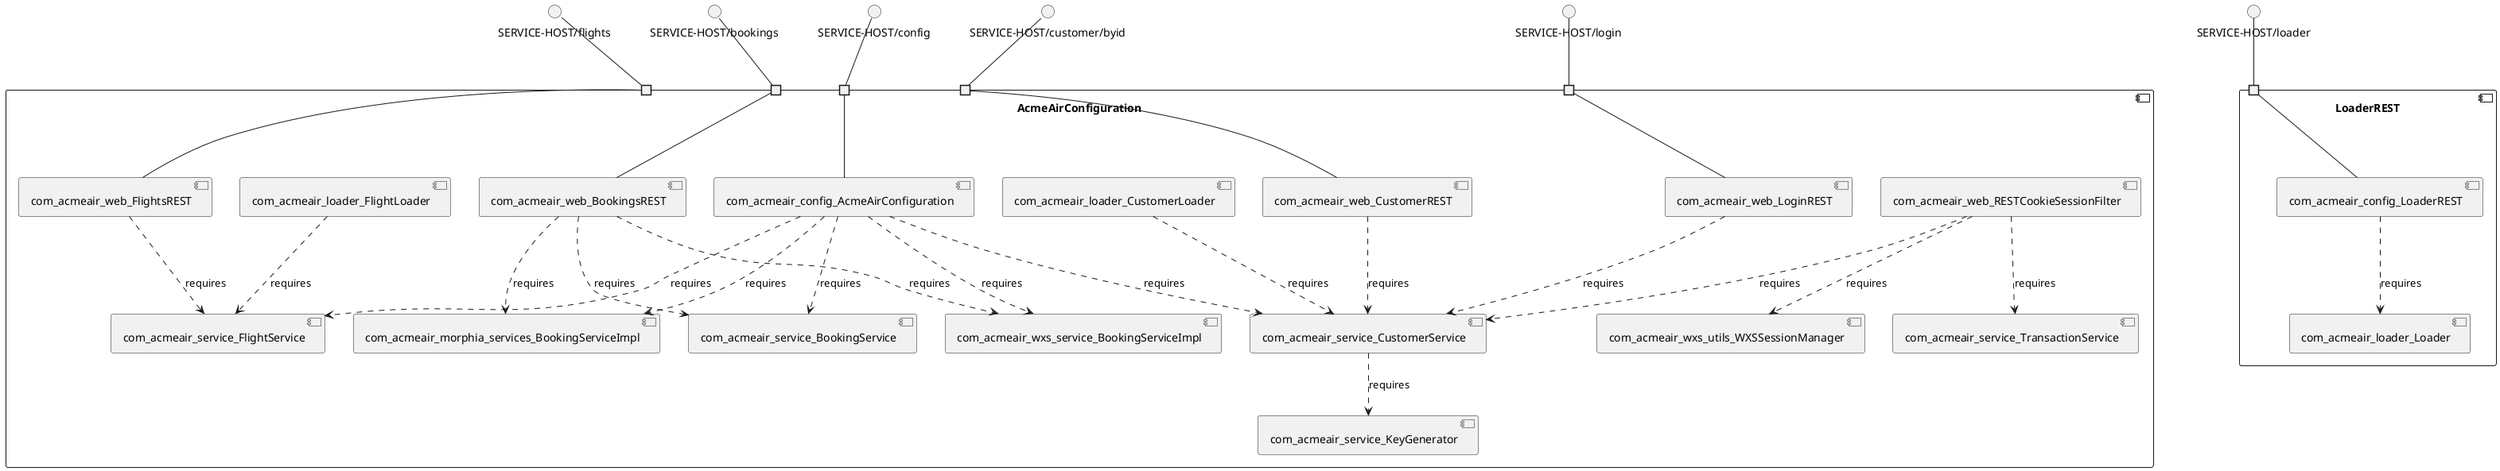 @startuml
skinparam fixCircleLabelOverlapping true
component "AcmeAirConfiguration\n\n\n\n\n\n" {
[com_acmeair_web_RESTCookieSessionFilter]
[com_acmeair_morphia_services_BookingServiceImpl]
[com_acmeair_service_TransactionService]
[com_acmeair_web_CustomerREST]
[com_acmeair_web_LoginREST]
[com_acmeair_loader_CustomerLoader]
[com_acmeair_service_BookingService]
[com_acmeair_service_CustomerService]
[com_acmeair_web_FlightsREST]
[com_acmeair_config_AcmeAirConfiguration]
[com_acmeair_service_KeyGenerator]
[com_acmeair_wxs_service_BookingServiceImpl]
[com_acmeair_loader_FlightLoader]
[com_acmeair_service_FlightService]
[com_acmeair_web_BookingsREST]
[com_acmeair_wxs_utils_WXSSessionManager]
portin " " as AcmeAirConfiguration.requires.SERVICE_HOST_config
portin " " as AcmeAirConfiguration.requires.SERVICE_HOST_flights
portin " " as AcmeAirConfiguration.requires.SERVICE_HOST_customer_byid
portin " " as AcmeAirConfiguration.requires.SERVICE_HOST_bookings
portin " " as AcmeAirConfiguration.requires.SERVICE_HOST_login
[com_acmeair_web_RESTCookieSessionFilter]..>[com_acmeair_service_TransactionService] : requires
[com_acmeair_web_RESTCookieSessionFilter]..>[com_acmeair_wxs_utils_WXSSessionManager] : requires
[com_acmeair_web_FlightsREST]..>[com_acmeair_service_FlightService] : requires
[com_acmeair_config_AcmeAirConfiguration]..>[com_acmeair_service_FlightService] : requires
[com_acmeair_loader_FlightLoader]..>[com_acmeair_service_FlightService] : requires
[com_acmeair_service_CustomerService]..>[com_acmeair_service_KeyGenerator] : requires
[com_acmeair_config_AcmeAirConfiguration]..>[com_acmeair_morphia_services_BookingServiceImpl] : requires
[com_acmeair_config_AcmeAirConfiguration]..>[com_acmeair_service_BookingService] : requires
[com_acmeair_config_AcmeAirConfiguration]..>[com_acmeair_wxs_service_BookingServiceImpl] : requires
[com_acmeair_web_BookingsREST]..>[com_acmeair_morphia_services_BookingServiceImpl] : requires
[com_acmeair_web_BookingsREST]..>[com_acmeair_service_BookingService] : requires
[com_acmeair_web_BookingsREST]..>[com_acmeair_wxs_service_BookingServiceImpl] : requires
[com_acmeair_web_RESTCookieSessionFilter]..>[com_acmeair_service_CustomerService] : requires
[com_acmeair_web_CustomerREST]..>[com_acmeair_service_CustomerService] : requires
[com_acmeair_web_LoginREST]..>[com_acmeair_service_CustomerService] : requires
[com_acmeair_loader_CustomerLoader]..>[com_acmeair_service_CustomerService] : requires
[com_acmeair_config_AcmeAirConfiguration]..>[com_acmeair_service_CustomerService] : requires
"AcmeAirConfiguration.requires.SERVICE_HOST_customer_byid"--[com_acmeair_web_CustomerREST]
"AcmeAirConfiguration.requires.SERVICE_HOST_login"--[com_acmeair_web_LoginREST]
"AcmeAirConfiguration.requires.SERVICE_HOST_bookings"--[com_acmeair_web_BookingsREST]
"AcmeAirConfiguration.requires.SERVICE_HOST_flights"--[com_acmeair_web_FlightsREST]
"AcmeAirConfiguration.requires.SERVICE_HOST_config"--[com_acmeair_config_AcmeAirConfiguration]
}
interface "SERVICE-HOST/customer/byid" as interface.SERVICE_HOST_customer_byid
interface.SERVICE_HOST_customer_byid--"AcmeAirConfiguration.requires.SERVICE_HOST_customer_byid"
interface "SERVICE-HOST/login" as interface.SERVICE_HOST_login
interface.SERVICE_HOST_login--"AcmeAirConfiguration.requires.SERVICE_HOST_login"
interface "SERVICE-HOST/bookings" as interface.SERVICE_HOST_bookings
interface.SERVICE_HOST_bookings--"AcmeAirConfiguration.requires.SERVICE_HOST_bookings"
interface "SERVICE-HOST/flights" as interface.SERVICE_HOST_flights
interface.SERVICE_HOST_flights--"AcmeAirConfiguration.requires.SERVICE_HOST_flights"
interface "SERVICE-HOST/config" as interface.SERVICE_HOST_config
interface.SERVICE_HOST_config--"AcmeAirConfiguration.requires.SERVICE_HOST_config"
component "LoaderREST\n\n\n\n\n\n" {
[com_acmeair_loader_Loader]
[com_acmeair_config_LoaderREST]
portin " " as LoaderREST.requires.SERVICE_HOST_loader
[com_acmeair_config_LoaderREST]..>[com_acmeair_loader_Loader] : requires
"LoaderREST.requires.SERVICE_HOST_loader"--[com_acmeair_config_LoaderREST]
}
interface "SERVICE-HOST/loader" as interface.SERVICE_HOST_loader
interface.SERVICE_HOST_loader--"LoaderREST.requires.SERVICE_HOST_loader"

@enduml
